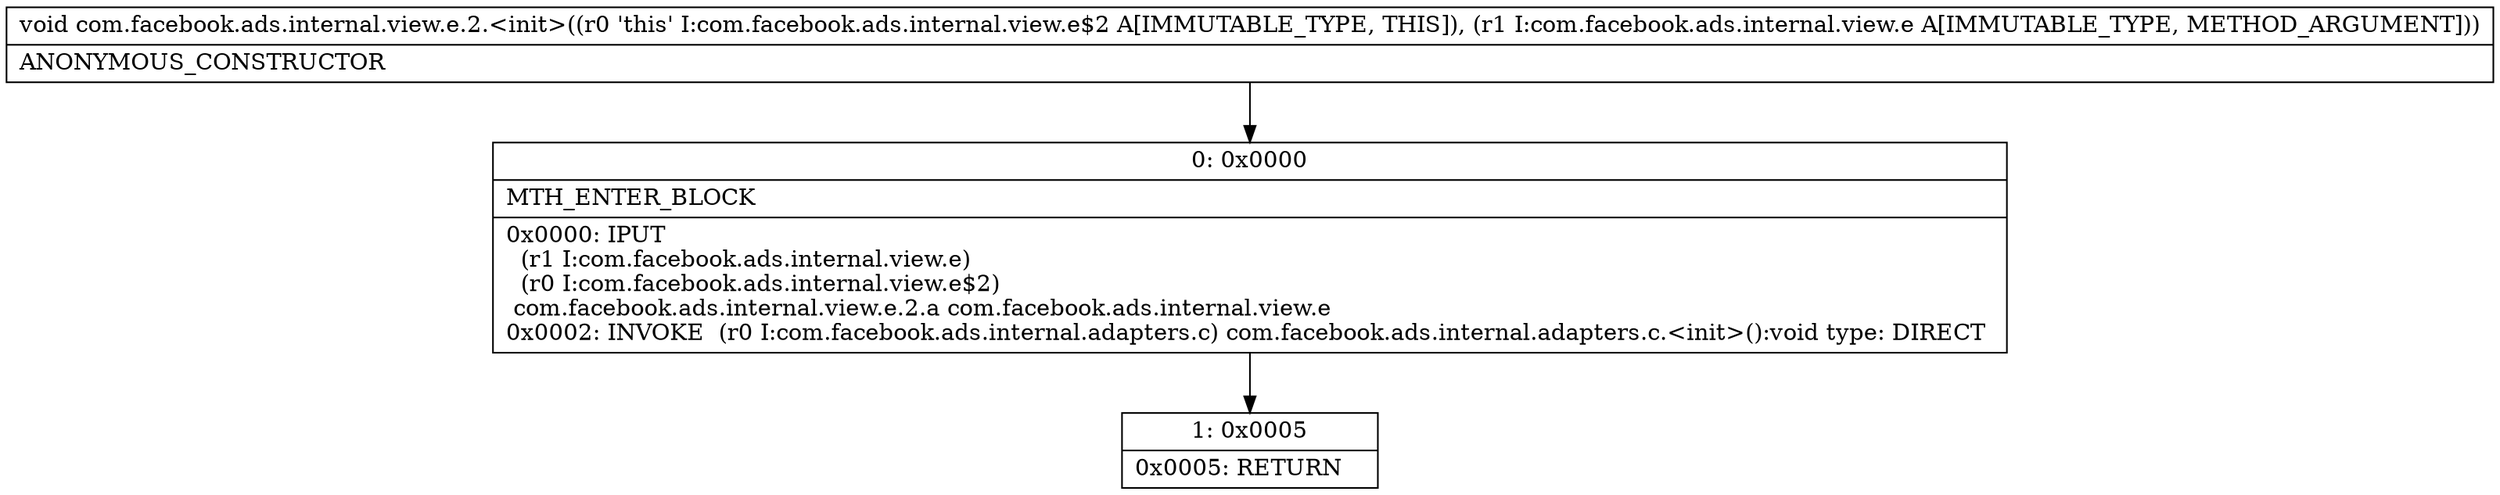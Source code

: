 digraph "CFG forcom.facebook.ads.internal.view.e.2.\<init\>(Lcom\/facebook\/ads\/internal\/view\/e;)V" {
Node_0 [shape=record,label="{0\:\ 0x0000|MTH_ENTER_BLOCK\l|0x0000: IPUT  \l  (r1 I:com.facebook.ads.internal.view.e)\l  (r0 I:com.facebook.ads.internal.view.e$2)\l com.facebook.ads.internal.view.e.2.a com.facebook.ads.internal.view.e \l0x0002: INVOKE  (r0 I:com.facebook.ads.internal.adapters.c) com.facebook.ads.internal.adapters.c.\<init\>():void type: DIRECT \l}"];
Node_1 [shape=record,label="{1\:\ 0x0005|0x0005: RETURN   \l}"];
MethodNode[shape=record,label="{void com.facebook.ads.internal.view.e.2.\<init\>((r0 'this' I:com.facebook.ads.internal.view.e$2 A[IMMUTABLE_TYPE, THIS]), (r1 I:com.facebook.ads.internal.view.e A[IMMUTABLE_TYPE, METHOD_ARGUMENT]))  | ANONYMOUS_CONSTRUCTOR\l}"];
MethodNode -> Node_0;
Node_0 -> Node_1;
}

